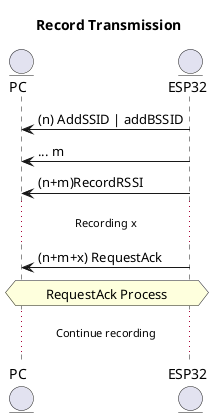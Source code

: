 @startuml Record

    Title Record Transmission

    Entity PC    as PC
    Entity ESP32 as ESP32

    ESP32 -> PC: (n) AddSSID | addBSSID
    ESP32 -> PC: ... m
    ESP32 -> PC: (n+m)RecordRSSI

    ... Recording x ...
    ESP32 -> PC: (n+m+x) RequestAck
    hnote over ESP32,PC: RequestAck Process

    ... Continue recording ...


@enduml